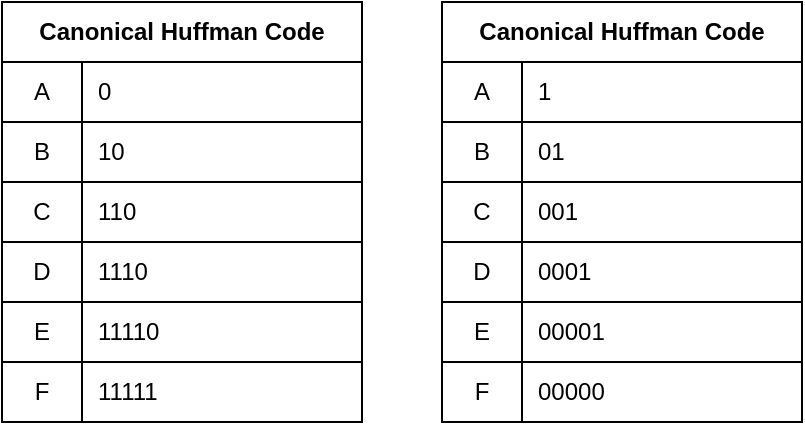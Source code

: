 <mxfile version="13.10.4" type="device"><diagram id="9d-ljFsa7qRRESB7x30g" name="Page-1"><mxGraphModel dx="977" dy="526" grid="1" gridSize="10" guides="1" tooltips="1" connect="1" arrows="1" fold="1" page="1" pageScale="1" pageWidth="850" pageHeight="1100" math="0" shadow="0"><root><mxCell id="0"/><mxCell id="1" parent="0"/><mxCell id="pF3ZiYfbHva8HavfpR1M-89" value="Canonical Huffman Code" style="shape=table;html=1;whiteSpace=wrap;startSize=30;container=1;collapsible=0;childLayout=tableLayout;fixedRows=1;rowLines=1;fontStyle=1;align=center;resizeLast=0;resizeLastRow=1;" parent="1" vertex="1"><mxGeometry x="320" y="40" width="180" height="210" as="geometry"/></mxCell><mxCell id="pF3ZiYfbHva8HavfpR1M-90" value="" style="shape=partialRectangle;html=1;whiteSpace=wrap;collapsible=0;dropTarget=0;pointerEvents=0;fillColor=none;top=0;left=0;bottom=1;right=0;points=[[0,0.5],[1,0.5]];portConstraint=eastwest;" parent="pF3ZiYfbHva8HavfpR1M-89" vertex="1"><mxGeometry y="30" width="180" height="30" as="geometry"/></mxCell><mxCell id="pF3ZiYfbHva8HavfpR1M-91" value="A" style="shape=partialRectangle;html=1;whiteSpace=wrap;connectable=0;fillColor=none;top=0;left=0;bottom=0;right=0;overflow=hidden;" parent="pF3ZiYfbHva8HavfpR1M-90" vertex="1"><mxGeometry width="40" height="30" as="geometry"/></mxCell><mxCell id="pF3ZiYfbHva8HavfpR1M-92" value="0" style="shape=partialRectangle;html=1;whiteSpace=wrap;connectable=0;fillColor=none;top=0;left=0;bottom=0;right=0;align=left;spacingLeft=6;overflow=hidden;" parent="pF3ZiYfbHva8HavfpR1M-90" vertex="1"><mxGeometry x="40" width="140" height="30" as="geometry"/></mxCell><mxCell id="pF3ZiYfbHva8HavfpR1M-117" value="" style="shape=partialRectangle;html=1;whiteSpace=wrap;collapsible=0;dropTarget=0;pointerEvents=0;fillColor=none;top=0;left=0;bottom=1;right=0;points=[[0,0.5],[1,0.5]];portConstraint=eastwest;" parent="pF3ZiYfbHva8HavfpR1M-89" vertex="1"><mxGeometry y="60" width="180" height="30" as="geometry"/></mxCell><mxCell id="pF3ZiYfbHva8HavfpR1M-118" value="B" style="shape=partialRectangle;html=1;whiteSpace=wrap;connectable=0;fillColor=none;top=0;left=0;bottom=0;right=0;overflow=hidden;" parent="pF3ZiYfbHva8HavfpR1M-117" vertex="1"><mxGeometry width="40" height="30" as="geometry"/></mxCell><mxCell id="pF3ZiYfbHva8HavfpR1M-119" value="10" style="shape=partialRectangle;html=1;whiteSpace=wrap;connectable=0;fillColor=none;top=0;left=0;bottom=0;right=0;align=left;spacingLeft=6;overflow=hidden;" parent="pF3ZiYfbHva8HavfpR1M-117" vertex="1"><mxGeometry x="40" width="140" height="30" as="geometry"/></mxCell><mxCell id="pF3ZiYfbHva8HavfpR1M-93" value="" style="shape=partialRectangle;html=1;whiteSpace=wrap;collapsible=0;dropTarget=0;pointerEvents=0;fillColor=none;top=0;left=0;bottom=0;right=0;points=[[0,0.5],[1,0.5]];portConstraint=eastwest;" parent="pF3ZiYfbHva8HavfpR1M-89" vertex="1"><mxGeometry y="90" width="180" height="30" as="geometry"/></mxCell><mxCell id="pF3ZiYfbHva8HavfpR1M-94" value="C" style="shape=partialRectangle;html=1;whiteSpace=wrap;connectable=0;fillColor=none;top=0;left=0;bottom=0;right=0;overflow=hidden;" parent="pF3ZiYfbHva8HavfpR1M-93" vertex="1"><mxGeometry width="40" height="30" as="geometry"/></mxCell><mxCell id="pF3ZiYfbHva8HavfpR1M-95" value="110" style="shape=partialRectangle;html=1;whiteSpace=wrap;connectable=0;fillColor=none;top=0;left=0;bottom=0;right=0;align=left;spacingLeft=6;overflow=hidden;" parent="pF3ZiYfbHva8HavfpR1M-93" vertex="1"><mxGeometry x="40" width="140" height="30" as="geometry"/></mxCell><mxCell id="pF3ZiYfbHva8HavfpR1M-96" value="" style="shape=partialRectangle;html=1;whiteSpace=wrap;collapsible=0;dropTarget=0;pointerEvents=0;fillColor=none;top=0;left=0;bottom=0;right=0;points=[[0,0.5],[1,0.5]];portConstraint=eastwest;" parent="pF3ZiYfbHva8HavfpR1M-89" vertex="1"><mxGeometry y="120" width="180" height="30" as="geometry"/></mxCell><mxCell id="pF3ZiYfbHva8HavfpR1M-97" value="D" style="shape=partialRectangle;html=1;whiteSpace=wrap;connectable=0;fillColor=none;top=0;left=0;bottom=0;right=0;overflow=hidden;" parent="pF3ZiYfbHva8HavfpR1M-96" vertex="1"><mxGeometry width="40" height="30" as="geometry"/></mxCell><mxCell id="pF3ZiYfbHva8HavfpR1M-98" value="1110" style="shape=partialRectangle;html=1;whiteSpace=wrap;connectable=0;fillColor=none;top=0;left=0;bottom=0;right=0;align=left;spacingLeft=6;overflow=hidden;" parent="pF3ZiYfbHva8HavfpR1M-96" vertex="1"><mxGeometry x="40" width="140" height="30" as="geometry"/></mxCell><mxCell id="pF3ZiYfbHva8HavfpR1M-99" value="" style="shape=partialRectangle;html=1;whiteSpace=wrap;collapsible=0;dropTarget=0;pointerEvents=0;fillColor=none;top=0;left=0;bottom=0;right=0;points=[[0,0.5],[1,0.5]];portConstraint=eastwest;" parent="pF3ZiYfbHva8HavfpR1M-89" vertex="1"><mxGeometry y="150" width="180" height="30" as="geometry"/></mxCell><mxCell id="pF3ZiYfbHva8HavfpR1M-100" value="E" style="shape=partialRectangle;html=1;whiteSpace=wrap;connectable=0;fillColor=none;top=0;left=0;bottom=0;right=0;overflow=hidden;" parent="pF3ZiYfbHva8HavfpR1M-99" vertex="1"><mxGeometry width="40" height="30" as="geometry"/></mxCell><mxCell id="pF3ZiYfbHva8HavfpR1M-101" value="11110" style="shape=partialRectangle;html=1;whiteSpace=wrap;connectable=0;fillColor=none;top=0;left=0;bottom=0;right=0;align=left;spacingLeft=6;overflow=hidden;" parent="pF3ZiYfbHva8HavfpR1M-99" vertex="1"><mxGeometry x="40" width="140" height="30" as="geometry"/></mxCell><mxCell id="pF3ZiYfbHva8HavfpR1M-114" value="" style="shape=partialRectangle;html=1;whiteSpace=wrap;collapsible=0;dropTarget=0;pointerEvents=0;fillColor=none;top=0;left=0;bottom=0;right=0;points=[[0,0.5],[1,0.5]];portConstraint=eastwest;" parent="pF3ZiYfbHva8HavfpR1M-89" vertex="1"><mxGeometry y="180" width="180" height="30" as="geometry"/></mxCell><mxCell id="pF3ZiYfbHva8HavfpR1M-115" value="F" style="shape=partialRectangle;html=1;whiteSpace=wrap;connectable=0;fillColor=none;top=0;left=0;bottom=0;right=0;overflow=hidden;" parent="pF3ZiYfbHva8HavfpR1M-114" vertex="1"><mxGeometry width="40" height="30" as="geometry"/></mxCell><mxCell id="pF3ZiYfbHva8HavfpR1M-116" value="11111" style="shape=partialRectangle;html=1;whiteSpace=wrap;connectable=0;fillColor=none;top=0;left=0;bottom=0;right=0;align=left;spacingLeft=6;overflow=hidden;" parent="pF3ZiYfbHva8HavfpR1M-114" vertex="1"><mxGeometry x="40" width="140" height="30" as="geometry"/></mxCell><mxCell id="17gb9LLHKguFn8cD0_id-26" value="Canonical Huffman Code" style="shape=table;html=1;whiteSpace=wrap;startSize=30;container=1;collapsible=0;childLayout=tableLayout;fixedRows=1;rowLines=1;fontStyle=1;align=center;resizeLast=0;resizeLastRow=1;" vertex="1" parent="1"><mxGeometry x="540" y="40" width="180" height="210" as="geometry"/></mxCell><mxCell id="17gb9LLHKguFn8cD0_id-27" value="" style="shape=partialRectangle;html=1;whiteSpace=wrap;collapsible=0;dropTarget=0;pointerEvents=0;fillColor=none;top=0;left=0;bottom=1;right=0;points=[[0,0.5],[1,0.5]];portConstraint=eastwest;" vertex="1" parent="17gb9LLHKguFn8cD0_id-26"><mxGeometry y="30" width="180" height="30" as="geometry"/></mxCell><mxCell id="17gb9LLHKguFn8cD0_id-28" value="A" style="shape=partialRectangle;html=1;whiteSpace=wrap;connectable=0;fillColor=none;top=0;left=0;bottom=0;right=0;overflow=hidden;" vertex="1" parent="17gb9LLHKguFn8cD0_id-27"><mxGeometry width="40" height="30" as="geometry"/></mxCell><mxCell id="17gb9LLHKguFn8cD0_id-29" value="1" style="shape=partialRectangle;html=1;whiteSpace=wrap;connectable=0;fillColor=none;top=0;left=0;bottom=0;right=0;align=left;spacingLeft=6;overflow=hidden;" vertex="1" parent="17gb9LLHKguFn8cD0_id-27"><mxGeometry x="40" width="140" height="30" as="geometry"/></mxCell><mxCell id="17gb9LLHKguFn8cD0_id-30" value="" style="shape=partialRectangle;html=1;whiteSpace=wrap;collapsible=0;dropTarget=0;pointerEvents=0;fillColor=none;top=0;left=0;bottom=1;right=0;points=[[0,0.5],[1,0.5]];portConstraint=eastwest;" vertex="1" parent="17gb9LLHKguFn8cD0_id-26"><mxGeometry y="60" width="180" height="30" as="geometry"/></mxCell><mxCell id="17gb9LLHKguFn8cD0_id-31" value="B" style="shape=partialRectangle;html=1;whiteSpace=wrap;connectable=0;fillColor=none;top=0;left=0;bottom=0;right=0;overflow=hidden;" vertex="1" parent="17gb9LLHKguFn8cD0_id-30"><mxGeometry width="40" height="30" as="geometry"/></mxCell><mxCell id="17gb9LLHKguFn8cD0_id-32" value="01" style="shape=partialRectangle;html=1;whiteSpace=wrap;connectable=0;fillColor=none;top=0;left=0;bottom=0;right=0;align=left;spacingLeft=6;overflow=hidden;" vertex="1" parent="17gb9LLHKguFn8cD0_id-30"><mxGeometry x="40" width="140" height="30" as="geometry"/></mxCell><mxCell id="17gb9LLHKguFn8cD0_id-33" value="" style="shape=partialRectangle;html=1;whiteSpace=wrap;collapsible=0;dropTarget=0;pointerEvents=0;fillColor=none;top=0;left=0;bottom=0;right=0;points=[[0,0.5],[1,0.5]];portConstraint=eastwest;" vertex="1" parent="17gb9LLHKguFn8cD0_id-26"><mxGeometry y="90" width="180" height="30" as="geometry"/></mxCell><mxCell id="17gb9LLHKguFn8cD0_id-34" value="C" style="shape=partialRectangle;html=1;whiteSpace=wrap;connectable=0;fillColor=none;top=0;left=0;bottom=0;right=0;overflow=hidden;" vertex="1" parent="17gb9LLHKguFn8cD0_id-33"><mxGeometry width="40" height="30" as="geometry"/></mxCell><mxCell id="17gb9LLHKguFn8cD0_id-35" value="001" style="shape=partialRectangle;html=1;whiteSpace=wrap;connectable=0;fillColor=none;top=0;left=0;bottom=0;right=0;align=left;spacingLeft=6;overflow=hidden;" vertex="1" parent="17gb9LLHKguFn8cD0_id-33"><mxGeometry x="40" width="140" height="30" as="geometry"/></mxCell><mxCell id="17gb9LLHKguFn8cD0_id-36" value="" style="shape=partialRectangle;html=1;whiteSpace=wrap;collapsible=0;dropTarget=0;pointerEvents=0;fillColor=none;top=0;left=0;bottom=0;right=0;points=[[0,0.5],[1,0.5]];portConstraint=eastwest;" vertex="1" parent="17gb9LLHKguFn8cD0_id-26"><mxGeometry y="120" width="180" height="30" as="geometry"/></mxCell><mxCell id="17gb9LLHKguFn8cD0_id-37" value="D" style="shape=partialRectangle;html=1;whiteSpace=wrap;connectable=0;fillColor=none;top=0;left=0;bottom=0;right=0;overflow=hidden;" vertex="1" parent="17gb9LLHKguFn8cD0_id-36"><mxGeometry width="40" height="30" as="geometry"/></mxCell><mxCell id="17gb9LLHKguFn8cD0_id-38" value="0001" style="shape=partialRectangle;html=1;whiteSpace=wrap;connectable=0;fillColor=none;top=0;left=0;bottom=0;right=0;align=left;spacingLeft=6;overflow=hidden;" vertex="1" parent="17gb9LLHKguFn8cD0_id-36"><mxGeometry x="40" width="140" height="30" as="geometry"/></mxCell><mxCell id="17gb9LLHKguFn8cD0_id-39" value="" style="shape=partialRectangle;html=1;whiteSpace=wrap;collapsible=0;dropTarget=0;pointerEvents=0;fillColor=none;top=0;left=0;bottom=0;right=0;points=[[0,0.5],[1,0.5]];portConstraint=eastwest;" vertex="1" parent="17gb9LLHKguFn8cD0_id-26"><mxGeometry y="150" width="180" height="30" as="geometry"/></mxCell><mxCell id="17gb9LLHKguFn8cD0_id-40" value="E" style="shape=partialRectangle;html=1;whiteSpace=wrap;connectable=0;fillColor=none;top=0;left=0;bottom=0;right=0;overflow=hidden;" vertex="1" parent="17gb9LLHKguFn8cD0_id-39"><mxGeometry width="40" height="30" as="geometry"/></mxCell><mxCell id="17gb9LLHKguFn8cD0_id-41" value="00001" style="shape=partialRectangle;html=1;whiteSpace=wrap;connectable=0;fillColor=none;top=0;left=0;bottom=0;right=0;align=left;spacingLeft=6;overflow=hidden;" vertex="1" parent="17gb9LLHKguFn8cD0_id-39"><mxGeometry x="40" width="140" height="30" as="geometry"/></mxCell><mxCell id="17gb9LLHKguFn8cD0_id-42" value="" style="shape=partialRectangle;html=1;whiteSpace=wrap;collapsible=0;dropTarget=0;pointerEvents=0;fillColor=none;top=0;left=0;bottom=0;right=0;points=[[0,0.5],[1,0.5]];portConstraint=eastwest;" vertex="1" parent="17gb9LLHKguFn8cD0_id-26"><mxGeometry y="180" width="180" height="30" as="geometry"/></mxCell><mxCell id="17gb9LLHKguFn8cD0_id-43" value="F" style="shape=partialRectangle;html=1;whiteSpace=wrap;connectable=0;fillColor=none;top=0;left=0;bottom=0;right=0;overflow=hidden;" vertex="1" parent="17gb9LLHKguFn8cD0_id-42"><mxGeometry width="40" height="30" as="geometry"/></mxCell><mxCell id="17gb9LLHKguFn8cD0_id-44" value="00000" style="shape=partialRectangle;html=1;whiteSpace=wrap;connectable=0;fillColor=none;top=0;left=0;bottom=0;right=0;align=left;spacingLeft=6;overflow=hidden;" vertex="1" parent="17gb9LLHKguFn8cD0_id-42"><mxGeometry x="40" width="140" height="30" as="geometry"/></mxCell></root></mxGraphModel></diagram></mxfile>
